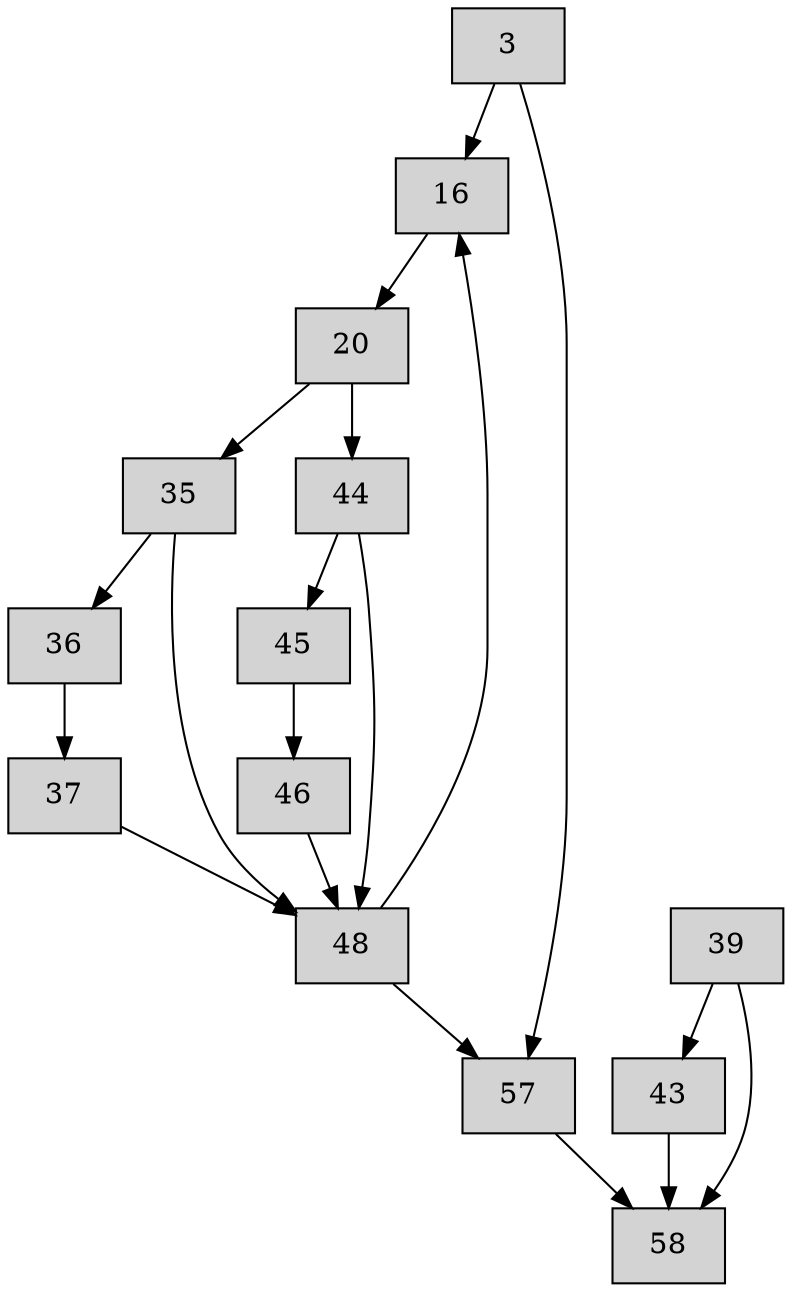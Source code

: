 digraph CFG {
    node[shape=box, style=filled];

    3[label="3"];
    16[label="16"];
    20[label="20"];
    35[label="35"];
    36[label="36"];
    37[label="37"];
    39[label="39"];
    43[label="43"];
    44[label="44"];
    45[label="45"];
    46[label="46"];
    48[label="48"];
    57[label="57"];
    58[label="58"];

    3 -> 16;
    3 -> 57;

    16 -> 20;

    20 -> 35;
    20 -> 44;

    35 -> 36;
    35 -> 48;

    36 -> 37;

    37 -> 48;

    44 -> 45;
    44 -> 48;

    45 -> 46;

    46 -> 48;

    48 -> 16;
    48 -> 57;

    39 -> 43;
    39 -> 58;

    43 -> 58;

    57 -> 58;
}